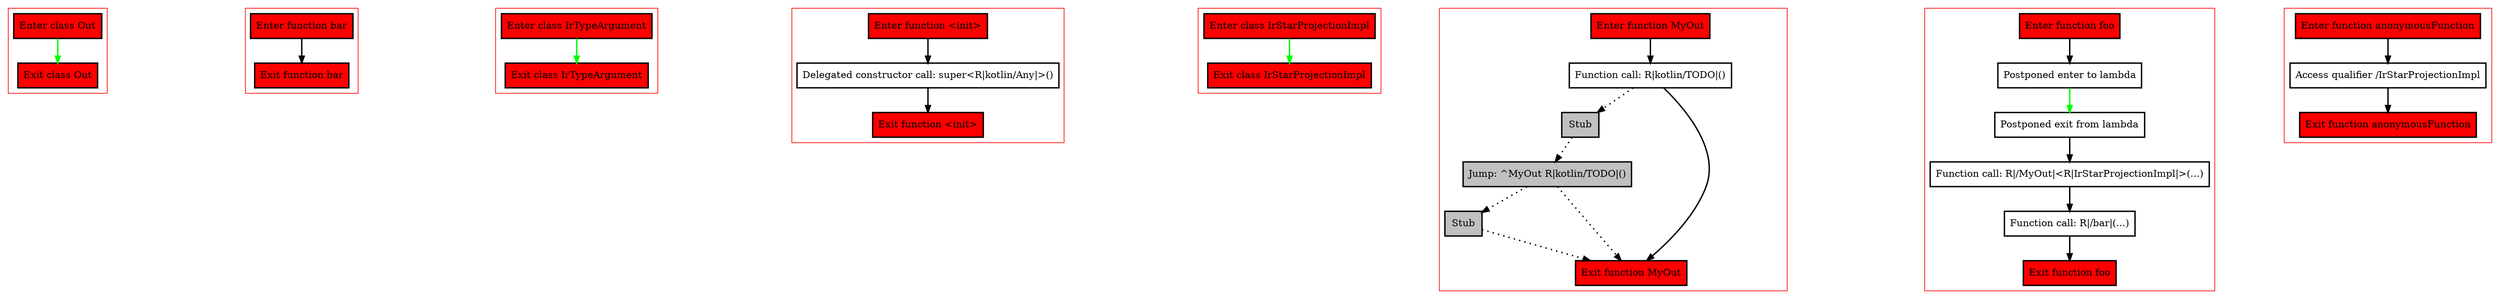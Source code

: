 digraph lambdaReturningObject_kt {
    graph [nodesep=3]
    node [shape=box penwidth=2]
    edge [penwidth=2]

    subgraph cluster_0 {
        color=red
        0 [label="Enter class Out" style="filled" fillcolor=red];
        1 [label="Exit class Out" style="filled" fillcolor=red];
    }

    0 -> {1} [color=green];

    subgraph cluster_1 {
        color=red
        2 [label="Enter function bar" style="filled" fillcolor=red];
        3 [label="Exit function bar" style="filled" fillcolor=red];
    }

    2 -> {3};

    subgraph cluster_2 {
        color=red
        4 [label="Enter class IrTypeArgument" style="filled" fillcolor=red];
        5 [label="Exit class IrTypeArgument" style="filled" fillcolor=red];
    }

    4 -> {5} [color=green];

    subgraph cluster_3 {
        color=red
        6 [label="Enter function <init>" style="filled" fillcolor=red];
        7 [label="Delegated constructor call: super<R|kotlin/Any|>()"];
        8 [label="Exit function <init>" style="filled" fillcolor=red];
    }

    6 -> {7};
    7 -> {8};

    subgraph cluster_4 {
        color=red
        9 [label="Enter class IrStarProjectionImpl" style="filled" fillcolor=red];
        10 [label="Exit class IrStarProjectionImpl" style="filled" fillcolor=red];
    }

    9 -> {10} [color=green];

    subgraph cluster_5 {
        color=red
        11 [label="Enter function MyOut" style="filled" fillcolor=red];
        12 [label="Function call: R|kotlin/TODO|()"];
        13 [label="Stub" style="filled" fillcolor=gray];
        14 [label="Jump: ^MyOut R|kotlin/TODO|()" style="filled" fillcolor=gray];
        15 [label="Stub" style="filled" fillcolor=gray];
        16 [label="Exit function MyOut" style="filled" fillcolor=red];
    }

    11 -> {12};
    12 -> {16};
    12 -> {13} [style=dotted];
    13 -> {14} [style=dotted];
    14 -> {16 15} [style=dotted];
    15 -> {16} [style=dotted];

    subgraph cluster_6 {
        color=red
        17 [label="Enter function foo" style="filled" fillcolor=red];
        18 [label="Postponed enter to lambda"];
        19 [label="Postponed exit from lambda"];
        20 [label="Function call: R|/MyOut|<R|IrStarProjectionImpl|>(...)"];
        21 [label="Function call: R|/bar|(...)"];
        22 [label="Exit function foo" style="filled" fillcolor=red];
    }

    17 -> {18};
    18 -> {19 19} [color=green];
    19 -> {20};
    20 -> {21};
    21 -> {22};

    subgraph cluster_7 {
        color=red
        23 [label="Enter function anonymousFunction" style="filled" fillcolor=red];
        24 [label="Access qualifier /IrStarProjectionImpl"];
        25 [label="Exit function anonymousFunction" style="filled" fillcolor=red];
    }

    23 -> {24};
    24 -> {25};

}
